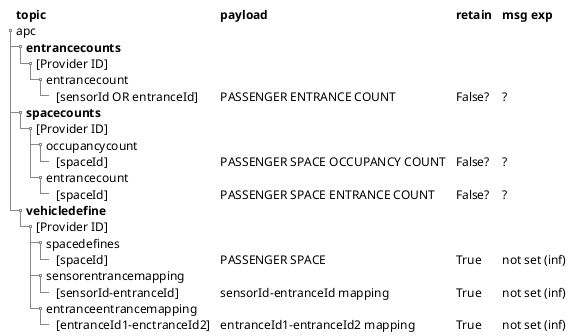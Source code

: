 @startsalt
skinparam backgroundColor white
{
{T
+ **topic** | **payload** | **retain** | **msg exp**
+ apc
++ **entrancecounts**
+++ [Provider ID]
++++ entrancecount 
+++++ [sensorId OR entranceId] | PASSENGER ENTRANCE COUNT | False? | ?
++ **spacecounts**
+++ [Provider ID]
++++ occupancycount 
+++++ [spaceId] | PASSENGER SPACE OCCUPANCY COUNT | False? | ?
++++ entrancecount 
+++++ [spaceId] | PASSENGER SPACE ENTRANCE COUNT | False? | ?
++ **vehicledefine**
+++ [Provider ID]
++++ spacedefines
+++++ [spaceId] | PASSENGER SPACE | True | not set (inf)
++++ sensorentrancemapping
+++++ [sensorId-entranceId] | sensorId-entranceId mapping | True | not set (inf)
++++ entranceentrancemapping
+++++ [entranceId1-enctranceId2] | entranceId1-entranceId2 mapping | True | not set (inf)
}
}
@endsalt
